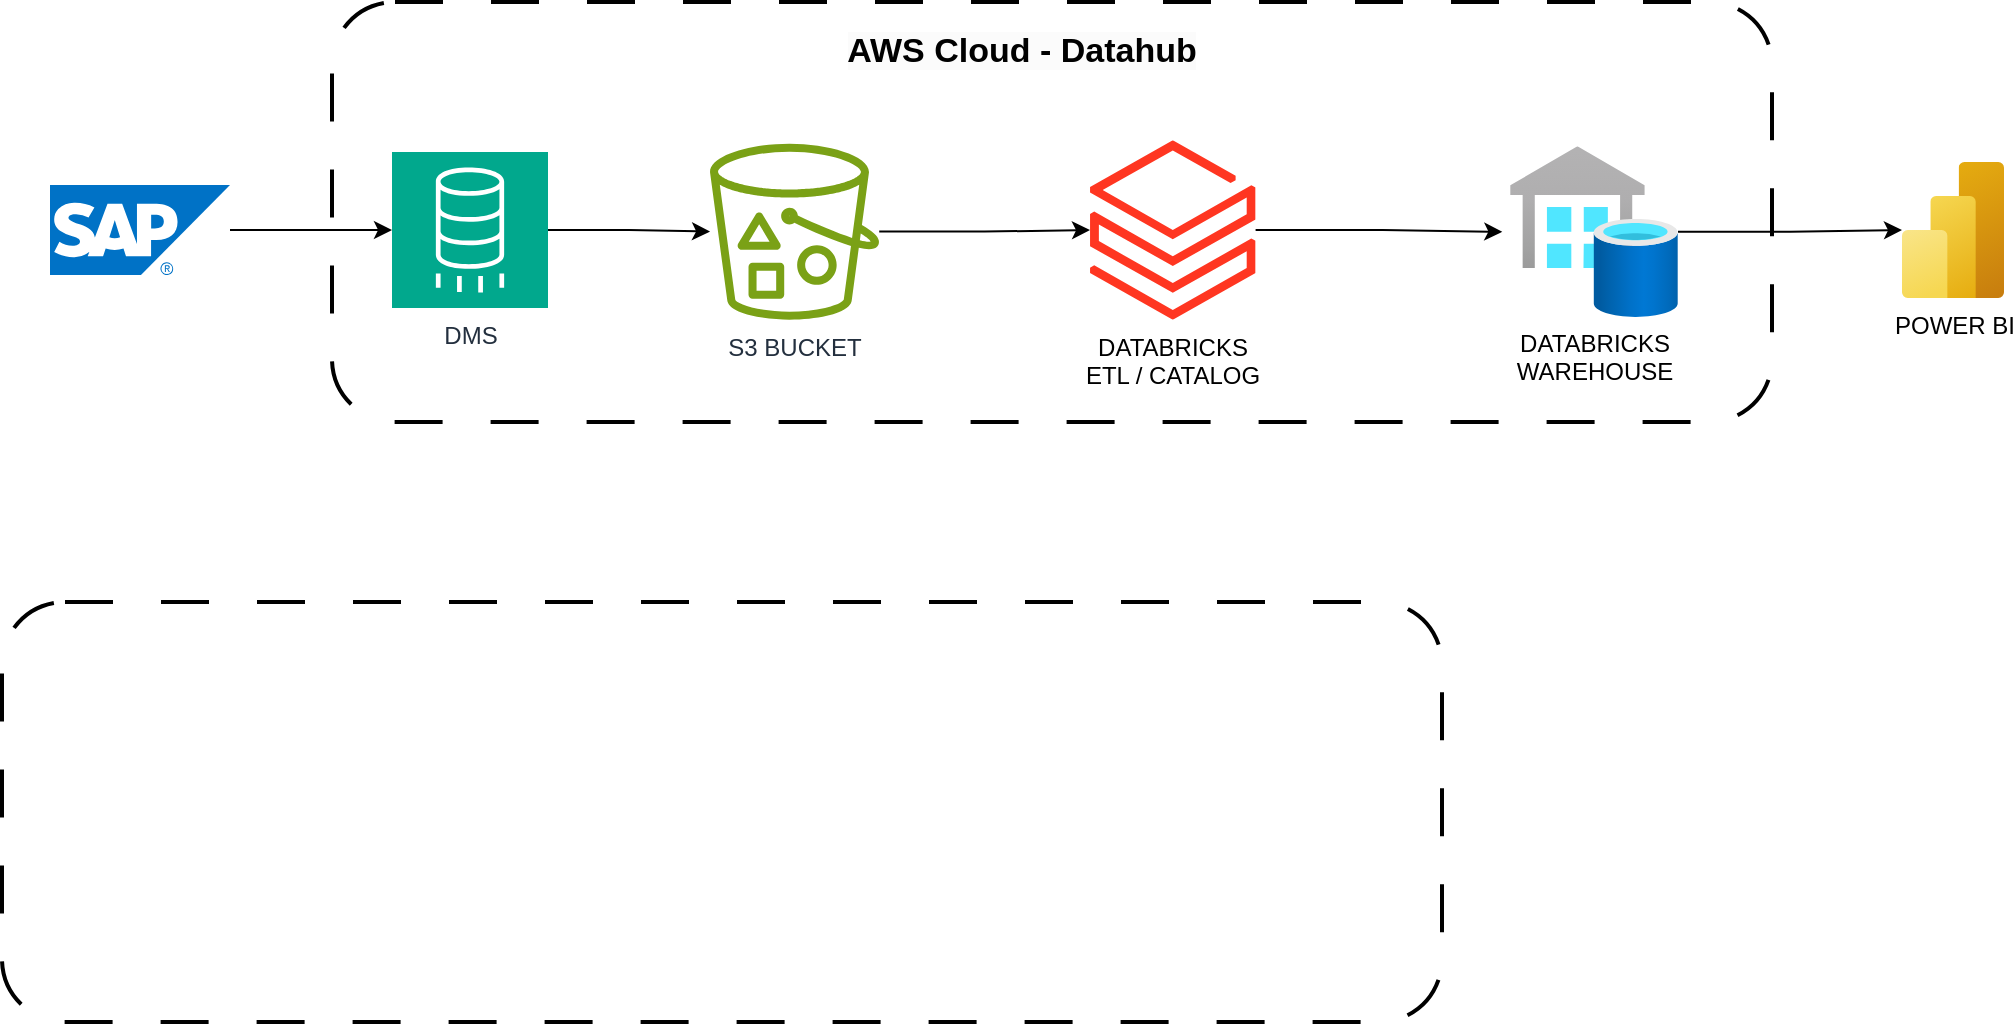 <mxfile version="25.0.3">
  <diagram name="Página-1" id="iz9qSDwrp2FUPFf2uvBV">
    <mxGraphModel dx="2060" dy="1141" grid="1" gridSize="10" guides="1" tooltips="1" connect="1" arrows="1" fold="1" page="1" pageScale="1" pageWidth="1169" pageHeight="827" math="0" shadow="0">
      <root>
        <mxCell id="0" />
        <mxCell id="1" parent="0" />
        <mxCell id="Na08hDHFx9R_E7P2rAtu-2" style="edgeStyle=orthogonalEdgeStyle;rounded=0;orthogonalLoop=1;jettySize=auto;html=1;entryX=0;entryY=0.5;entryDx=0;entryDy=0;entryPerimeter=0;" parent="1" source="Na08hDHFx9R_E7P2rAtu-4" target="Na08hDHFx9R_E7P2rAtu-25" edge="1">
          <mxGeometry relative="1" as="geometry">
            <mxPoint x="344" y="364" as="targetPoint" />
          </mxGeometry>
        </mxCell>
        <mxCell id="Na08hDHFx9R_E7P2rAtu-4" value="" style="image;sketch=0;aspect=fixed;html=1;points=[];align=center;fontSize=12;image=img/lib/mscae/SAP_HANA_on_Azure.svg;" parent="1" vertex="1">
          <mxGeometry x="84" y="341.5" width="90" height="45" as="geometry" />
        </mxCell>
        <mxCell id="Na08hDHFx9R_E7P2rAtu-7" style="edgeStyle=orthogonalEdgeStyle;rounded=0;orthogonalLoop=1;jettySize=auto;html=1;exitX=1;exitY=0.5;exitDx=0;exitDy=0;exitPerimeter=0;" parent="1" source="Na08hDHFx9R_E7P2rAtu-25" target="Na08hDHFx9R_E7P2rAtu-9" edge="1">
          <mxGeometry relative="1" as="geometry">
            <mxPoint x="333" y="364" as="sourcePoint" />
          </mxGeometry>
        </mxCell>
        <mxCell id="Na08hDHFx9R_E7P2rAtu-9" value="S3 BUCKET" style="sketch=0;outlineConnect=0;fontColor=#232F3E;gradientColor=none;fillColor=#7AA116;strokeColor=none;dashed=0;verticalLabelPosition=bottom;verticalAlign=top;align=center;html=1;fontSize=12;fontStyle=0;aspect=fixed;pointerEvents=1;shape=mxgraph.aws4.bucket_with_objects;" parent="1" vertex="1">
          <mxGeometry x="414" y="320.83" width="84.62" height="88" as="geometry" />
        </mxCell>
        <mxCell id="Na08hDHFx9R_E7P2rAtu-10" value="DATABRICKS&lt;br&gt;ETL / CATALOG" style="image;aspect=fixed;html=1;points=[];align=center;fontSize=12;image=img/lib/azure2/analytics/Azure_Databricks.svg;" parent="1" vertex="1">
          <mxGeometry x="604" y="319.17" width="82.8" height="89.66" as="geometry" />
        </mxCell>
        <mxCell id="Na08hDHFx9R_E7P2rAtu-26" style="edgeStyle=orthogonalEdgeStyle;rounded=0;orthogonalLoop=1;jettySize=auto;html=1;" parent="1" source="Na08hDHFx9R_E7P2rAtu-12" target="Na08hDHFx9R_E7P2rAtu-13" edge="1">
          <mxGeometry relative="1" as="geometry" />
        </mxCell>
        <mxCell id="Na08hDHFx9R_E7P2rAtu-12" value="DATABRICKS&lt;br&gt;WAREHOUSE" style="image;aspect=fixed;html=1;points=[];align=center;fontSize=12;image=img/lib/azure2/databases/SQL_Data_Warehouses.svg;" parent="1" vertex="1">
          <mxGeometry x="814" y="322.17" width="84" height="85.31" as="geometry" />
        </mxCell>
        <mxCell id="Na08hDHFx9R_E7P2rAtu-13" value="POWER BI" style="image;aspect=fixed;html=1;points=[];align=center;fontSize=12;image=img/lib/azure2/analytics/Power_BI_Embedded.svg;" parent="1" vertex="1">
          <mxGeometry x="1010" y="330" width="51" height="68" as="geometry" />
        </mxCell>
        <mxCell id="Na08hDHFx9R_E7P2rAtu-16" style="edgeStyle=orthogonalEdgeStyle;rounded=0;orthogonalLoop=1;jettySize=auto;html=1;" parent="1" source="Na08hDHFx9R_E7P2rAtu-9" target="Na08hDHFx9R_E7P2rAtu-10" edge="1">
          <mxGeometry relative="1" as="geometry" />
        </mxCell>
        <mxCell id="Na08hDHFx9R_E7P2rAtu-22" style="edgeStyle=orthogonalEdgeStyle;rounded=0;orthogonalLoop=1;jettySize=auto;html=1;entryX=-0.046;entryY=0.501;entryDx=0;entryDy=0;entryPerimeter=0;" parent="1" source="Na08hDHFx9R_E7P2rAtu-10" target="Na08hDHFx9R_E7P2rAtu-12" edge="1">
          <mxGeometry relative="1" as="geometry" />
        </mxCell>
        <mxCell id="Na08hDHFx9R_E7P2rAtu-25" value="DMS" style="sketch=0;points=[[0,0,0],[0.25,0,0],[0.5,0,0],[0.75,0,0],[1,0,0],[0,1,0],[0.25,1,0],[0.5,1,0],[0.75,1,0],[1,1,0],[0,0.25,0],[0,0.5,0],[0,0.75,0],[1,0.25,0],[1,0.5,0],[1,0.75,0]];outlineConnect=0;fontColor=#232F3E;fillColor=#01A88D;strokeColor=#ffffff;dashed=0;verticalLabelPosition=bottom;verticalAlign=top;align=center;html=1;fontSize=12;fontStyle=0;aspect=fixed;shape=mxgraph.aws4.resourceIcon;resIcon=mxgraph.aws4.database_migration_service;" parent="1" vertex="1">
          <mxGeometry x="255" y="325" width="78" height="78" as="geometry" />
        </mxCell>
        <mxCell id="gloHIEWNgY3Tykj1L-Ot-4" value="" style="rounded=1;whiteSpace=wrap;html=1;fillColor=none;dashed=1;dashPattern=12 12;strokeWidth=2;labelPosition=right;verticalLabelPosition=top;align=left;verticalAlign=bottom;fontSize=17;fontStyle=1" parent="1" vertex="1">
          <mxGeometry x="225" y="250" width="720" height="210" as="geometry" />
        </mxCell>
        <mxCell id="gloHIEWNgY3Tykj1L-Ot-5" value="&lt;meta charset=&quot;utf-8&quot;&gt;&lt;span style=&quot;color: rgb(0, 0, 0); font-family: Helvetica; font-size: 17px; font-style: normal; font-variant-ligatures: normal; font-variant-caps: normal; font-weight: 700; letter-spacing: normal; orphans: 2; text-align: left; text-indent: 0px; text-transform: none; widows: 2; word-spacing: 0px; -webkit-text-stroke-width: 0px; white-space: normal; background-color: rgb(251, 251, 251); text-decoration-thickness: initial; text-decoration-style: initial; text-decoration-color: initial; display: inline !important; float: none;&quot;&gt;AWS Cloud - Datahub&lt;/span&gt;" style="text;html=1;align=center;verticalAlign=middle;whiteSpace=wrap;rounded=0;" parent="1" vertex="1">
          <mxGeometry x="470" y="260" width="200" height="30" as="geometry" />
        </mxCell>
        <mxCell id="2CvLS_N9vjDvB-HLGBwH-1" value="" style="rounded=1;whiteSpace=wrap;html=1;fillColor=none;dashed=1;dashPattern=12 12;strokeWidth=2;labelPosition=right;verticalLabelPosition=top;align=left;verticalAlign=bottom;fontSize=17;fontStyle=1" vertex="1" parent="1">
          <mxGeometry x="60" y="550" width="720" height="210" as="geometry" />
        </mxCell>
      </root>
    </mxGraphModel>
  </diagram>
</mxfile>
